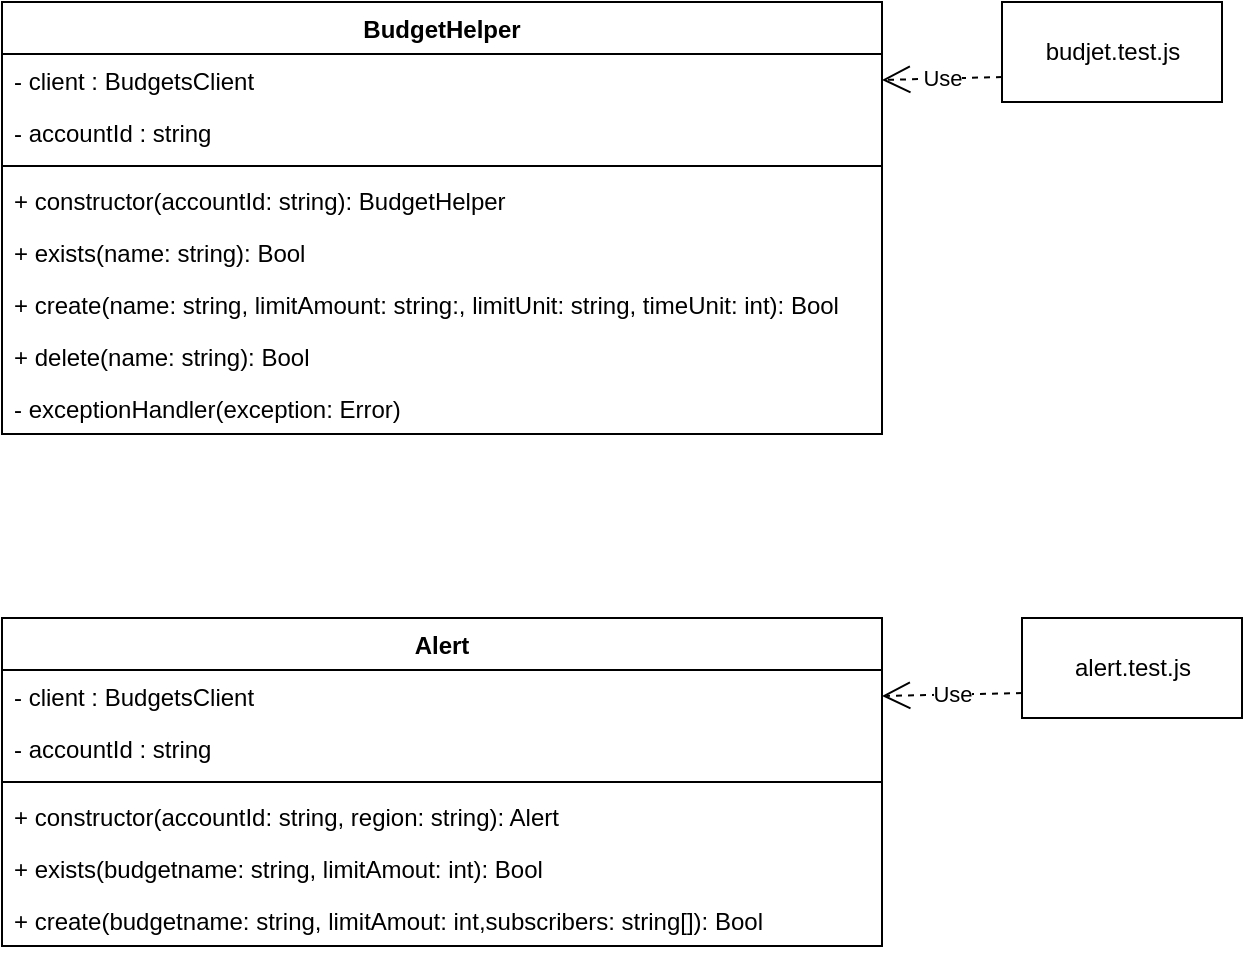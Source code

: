 <mxfile>
    <diagram id="HRspigsKqnvV4aO4wSQW" name="Page-1">
        <mxGraphModel dx="932" dy="1177" grid="1" gridSize="10" guides="1" tooltips="1" connect="1" arrows="1" fold="1" page="1" pageScale="1" pageWidth="827" pageHeight="1169" math="0" shadow="0">
            <root>
                <mxCell id="0"/>
                <mxCell id="1" parent="0"/>
                <mxCell id="2" value="BudgetHelper" style="swimlane;fontStyle=1;align=center;verticalAlign=top;childLayout=stackLayout;horizontal=1;startSize=26;horizontalStack=0;resizeParent=1;resizeParentMax=0;resizeLast=0;collapsible=1;marginBottom=0;" parent="1" vertex="1">
                    <mxGeometry x="30" y="92" width="440" height="216" as="geometry"/>
                </mxCell>
                <mxCell id="3" value="- client : BudgetsClient" style="text;strokeColor=none;fillColor=none;align=left;verticalAlign=top;spacingLeft=4;spacingRight=4;overflow=hidden;rotatable=0;points=[[0,0.5],[1,0.5]];portConstraint=eastwest;" parent="2" vertex="1">
                    <mxGeometry y="26" width="440" height="26" as="geometry"/>
                </mxCell>
                <mxCell id="6" value="- accountId : string" style="text;strokeColor=none;fillColor=none;align=left;verticalAlign=top;spacingLeft=4;spacingRight=4;overflow=hidden;rotatable=0;points=[[0,0.5],[1,0.5]];portConstraint=eastwest;" parent="2" vertex="1">
                    <mxGeometry y="52" width="440" height="26" as="geometry"/>
                </mxCell>
                <mxCell id="4" value="" style="line;strokeWidth=1;fillColor=none;align=left;verticalAlign=middle;spacingTop=-1;spacingLeft=3;spacingRight=3;rotatable=0;labelPosition=right;points=[];portConstraint=eastwest;" parent="2" vertex="1">
                    <mxGeometry y="78" width="440" height="8" as="geometry"/>
                </mxCell>
                <mxCell id="5" value="+ constructor(accountId: string): BudgetHelper" style="text;strokeColor=none;fillColor=none;align=left;verticalAlign=top;spacingLeft=4;spacingRight=4;overflow=hidden;rotatable=0;points=[[0,0.5],[1,0.5]];portConstraint=eastwest;" parent="2" vertex="1">
                    <mxGeometry y="86" width="440" height="26" as="geometry"/>
                </mxCell>
                <mxCell id="7" value="+ exists(name: string): Bool" style="text;strokeColor=none;fillColor=none;align=left;verticalAlign=top;spacingLeft=4;spacingRight=4;overflow=hidden;rotatable=0;points=[[0,0.5],[1,0.5]];portConstraint=eastwest;" parent="2" vertex="1">
                    <mxGeometry y="112" width="440" height="26" as="geometry"/>
                </mxCell>
                <mxCell id="8" value="+ create(name: string, limitAmount: string:, limitUnit: string, timeUnit: int): Bool" style="text;strokeColor=none;fillColor=none;align=left;verticalAlign=top;spacingLeft=4;spacingRight=4;overflow=hidden;rotatable=0;points=[[0,0.5],[1,0.5]];portConstraint=eastwest;" parent="2" vertex="1">
                    <mxGeometry y="138" width="440" height="26" as="geometry"/>
                </mxCell>
                <mxCell id="10" value="+ delete(name: string): Bool" style="text;strokeColor=none;fillColor=none;align=left;verticalAlign=top;spacingLeft=4;spacingRight=4;overflow=hidden;rotatable=0;points=[[0,0.5],[1,0.5]];portConstraint=eastwest;" parent="2" vertex="1">
                    <mxGeometry y="164" width="440" height="26" as="geometry"/>
                </mxCell>
                <mxCell id="11" value="- exceptionHandler(exception: Error)" style="text;strokeColor=none;fillColor=none;align=left;verticalAlign=top;spacingLeft=4;spacingRight=4;overflow=hidden;rotatable=0;points=[[0,0.5],[1,0.5]];portConstraint=eastwest;" parent="2" vertex="1">
                    <mxGeometry y="190" width="440" height="26" as="geometry"/>
                </mxCell>
                <mxCell id="12" value="budjet.test.js" style="html=1;" parent="1" vertex="1">
                    <mxGeometry x="530" y="92" width="110" height="50" as="geometry"/>
                </mxCell>
                <mxCell id="13" value="Use" style="endArrow=open;endSize=12;dashed=1;html=1;entryX=1;entryY=0.5;entryDx=0;entryDy=0;exitX=0;exitY=0.75;exitDx=0;exitDy=0;" parent="1" source="12" target="3" edge="1">
                    <mxGeometry width="160" relative="1" as="geometry">
                        <mxPoint x="500" y="190" as="sourcePoint"/>
                        <mxPoint x="630" y="160" as="targetPoint"/>
                    </mxGeometry>
                </mxCell>
                <mxCell id="14" value="Alert" style="swimlane;fontStyle=1;align=center;verticalAlign=top;childLayout=stackLayout;horizontal=1;startSize=26;horizontalStack=0;resizeParent=1;resizeParentMax=0;resizeLast=0;collapsible=1;marginBottom=0;" vertex="1" parent="1">
                    <mxGeometry x="30" y="400" width="440" height="164" as="geometry"/>
                </mxCell>
                <mxCell id="15" value="- client : BudgetsClient" style="text;strokeColor=none;fillColor=none;align=left;verticalAlign=top;spacingLeft=4;spacingRight=4;overflow=hidden;rotatable=0;points=[[0,0.5],[1,0.5]];portConstraint=eastwest;" vertex="1" parent="14">
                    <mxGeometry y="26" width="440" height="26" as="geometry"/>
                </mxCell>
                <mxCell id="16" value="- accountId : string" style="text;strokeColor=none;fillColor=none;align=left;verticalAlign=top;spacingLeft=4;spacingRight=4;overflow=hidden;rotatable=0;points=[[0,0.5],[1,0.5]];portConstraint=eastwest;" vertex="1" parent="14">
                    <mxGeometry y="52" width="440" height="26" as="geometry"/>
                </mxCell>
                <mxCell id="17" value="" style="line;strokeWidth=1;fillColor=none;align=left;verticalAlign=middle;spacingTop=-1;spacingLeft=3;spacingRight=3;rotatable=0;labelPosition=right;points=[];portConstraint=eastwest;" vertex="1" parent="14">
                    <mxGeometry y="78" width="440" height="8" as="geometry"/>
                </mxCell>
                <mxCell id="18" value="+ constructor(accountId: string, region: string): Alert" style="text;strokeColor=none;fillColor=none;align=left;verticalAlign=top;spacingLeft=4;spacingRight=4;overflow=hidden;rotatable=0;points=[[0,0.5],[1,0.5]];portConstraint=eastwest;" vertex="1" parent="14">
                    <mxGeometry y="86" width="440" height="26" as="geometry"/>
                </mxCell>
                <mxCell id="19" value="+ exists(budgetname: string, limitAmout: int): Bool" style="text;strokeColor=none;fillColor=none;align=left;verticalAlign=top;spacingLeft=4;spacingRight=4;overflow=hidden;rotatable=0;points=[[0,0.5],[1,0.5]];portConstraint=eastwest;" vertex="1" parent="14">
                    <mxGeometry y="112" width="440" height="26" as="geometry"/>
                </mxCell>
                <mxCell id="20" value="+ create(budgetname: string, limitAmout: int,subscribers: string[]): Bool" style="text;strokeColor=none;fillColor=none;align=left;verticalAlign=top;spacingLeft=4;spacingRight=4;overflow=hidden;rotatable=0;points=[[0,0.5],[1,0.5]];portConstraint=eastwest;" vertex="1" parent="14">
                    <mxGeometry y="138" width="440" height="26" as="geometry"/>
                </mxCell>
                <mxCell id="23" value="alert.test.js" style="html=1;" vertex="1" parent="1">
                    <mxGeometry x="540" y="400" width="110" height="50" as="geometry"/>
                </mxCell>
                <mxCell id="24" value="Use" style="endArrow=open;endSize=12;dashed=1;html=1;entryX=1;entryY=0.5;entryDx=0;entryDy=0;exitX=0;exitY=0.75;exitDx=0;exitDy=0;" edge="1" parent="1" source="23" target="15">
                    <mxGeometry width="160" relative="1" as="geometry">
                        <mxPoint x="510" y="498" as="sourcePoint"/>
                        <mxPoint x="640" y="468" as="targetPoint"/>
                    </mxGeometry>
                </mxCell>
            </root>
        </mxGraphModel>
    </diagram>
</mxfile>